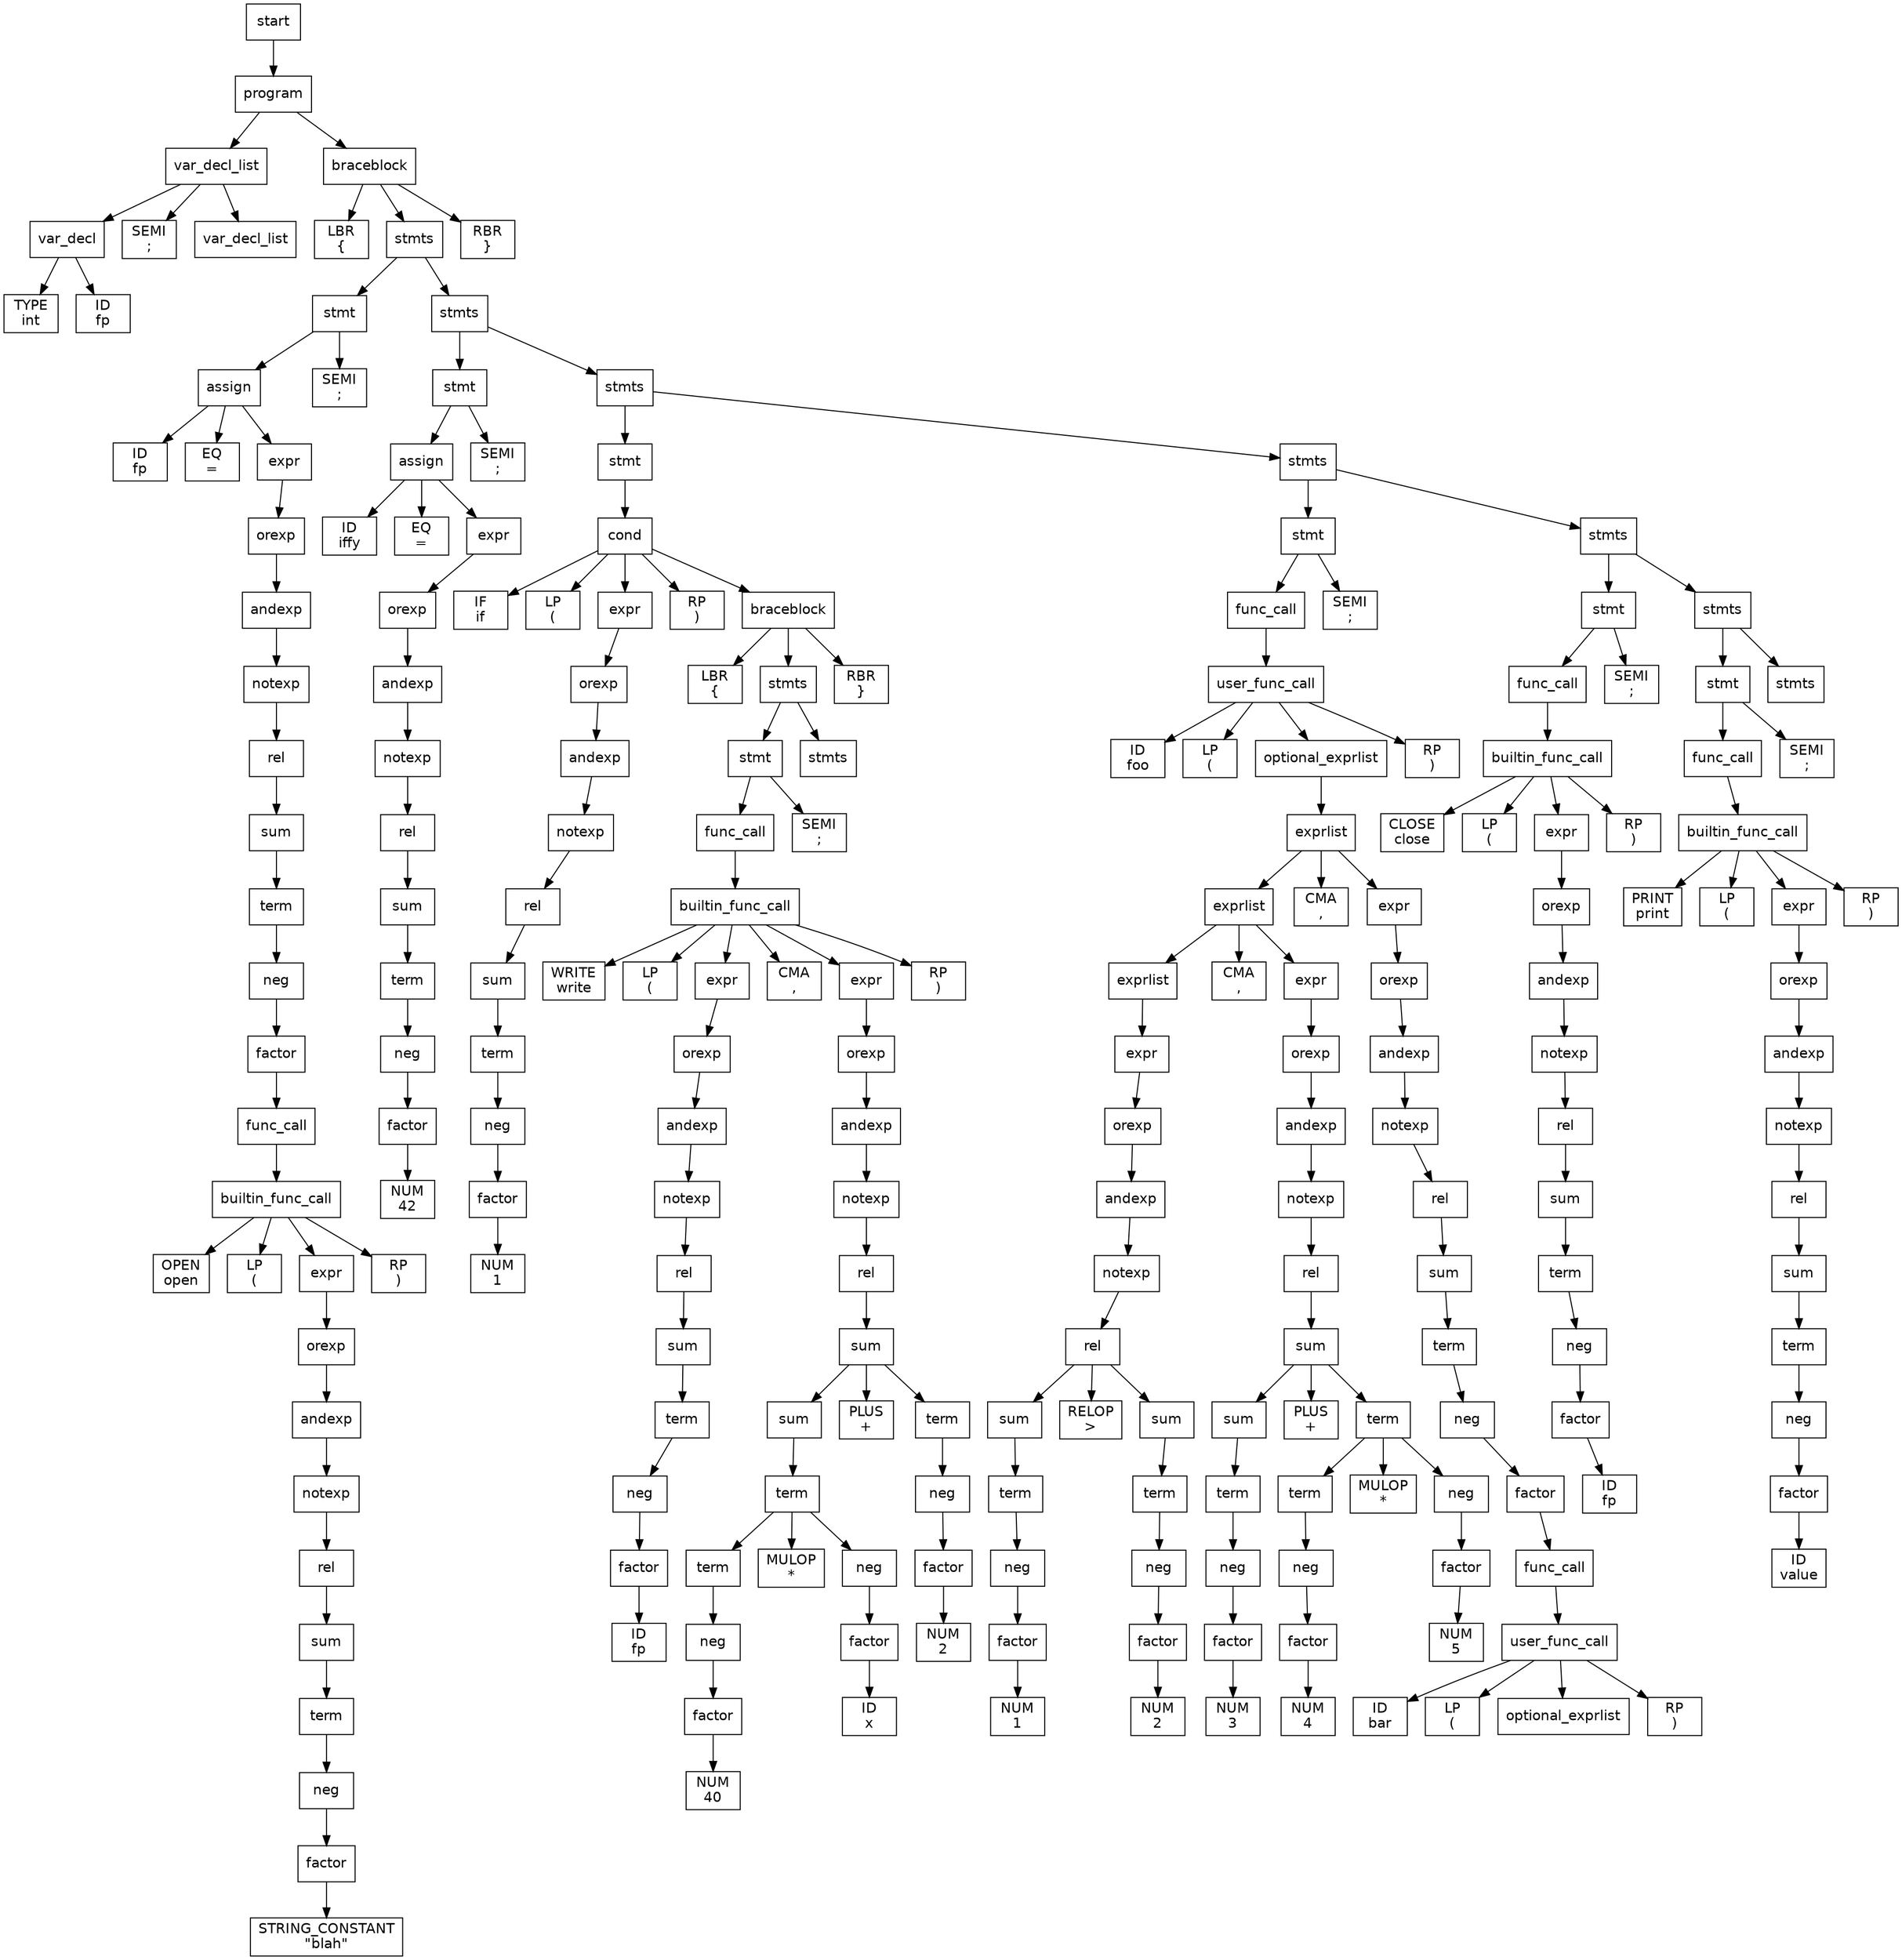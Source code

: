 digraph d{
node [fontname="Helvetica",shape=box];
n0 [label=<start>];
n1 [label=<program>];
n2 [label=<var_decl_list>];
n3 [label=<var_decl>];
n4 [label=<TYPE<br/>int>];
n5 [label=<ID<br/>fp>];
n6 [label=<SEMI<br/>;>];
n7 [label=<var_decl_list>];
n8 [label=<braceblock>];
n9 [label=<LBR<br/>{>];
n10 [label=<stmts>];
n11 [label=<stmt>];
n12 [label=<assign>];
n13 [label=<ID<br/>fp>];
n14 [label=<EQ<br/>=>];
n15 [label=<expr>];
n16 [label=<orexp>];
n17 [label=<andexp>];
n18 [label=<notexp>];
n19 [label=<rel>];
n20 [label=<sum>];
n21 [label=<term>];
n22 [label=<neg>];
n23 [label=<factor>];
n24 [label=<func_call>];
n25 [label=<builtin_func_call>];
n26 [label=<OPEN<br/>open>];
n27 [label=<LP<br/>(>];
n28 [label=<expr>];
n29 [label=<orexp>];
n30 [label=<andexp>];
n31 [label=<notexp>];
n32 [label=<rel>];
n33 [label=<sum>];
n34 [label=<term>];
n35 [label=<neg>];
n36 [label=<factor>];
n37 [label=<STRING_CONSTANT<br/>"blah">];
n38 [label=<RP<br/>)>];
n39 [label=<SEMI<br/>;>];
n40 [label=<stmts>];
n41 [label=<stmt>];
n42 [label=<assign>];
n43 [label=<ID<br/>iffy>];
n44 [label=<EQ<br/>=>];
n45 [label=<expr>];
n46 [label=<orexp>];
n47 [label=<andexp>];
n48 [label=<notexp>];
n49 [label=<rel>];
n50 [label=<sum>];
n51 [label=<term>];
n52 [label=<neg>];
n53 [label=<factor>];
n54 [label=<NUM<br/>42>];
n55 [label=<SEMI<br/>;>];
n56 [label=<stmts>];
n57 [label=<stmt>];
n58 [label=<cond>];
n59 [label=<IF<br/>if>];
n60 [label=<LP<br/>(>];
n61 [label=<expr>];
n62 [label=<orexp>];
n63 [label=<andexp>];
n64 [label=<notexp>];
n65 [label=<rel>];
n66 [label=<sum>];
n67 [label=<term>];
n68 [label=<neg>];
n69 [label=<factor>];
n70 [label=<NUM<br/>1>];
n71 [label=<RP<br/>)>];
n72 [label=<braceblock>];
n73 [label=<LBR<br/>{>];
n74 [label=<stmts>];
n75 [label=<stmt>];
n76 [label=<func_call>];
n77 [label=<builtin_func_call>];
n78 [label=<WRITE<br/>write>];
n79 [label=<LP<br/>(>];
n80 [label=<expr>];
n81 [label=<orexp>];
n82 [label=<andexp>];
n83 [label=<notexp>];
n84 [label=<rel>];
n85 [label=<sum>];
n86 [label=<term>];
n87 [label=<neg>];
n88 [label=<factor>];
n89 [label=<ID<br/>fp>];
n90 [label=<CMA<br/>,>];
n91 [label=<expr>];
n92 [label=<orexp>];
n93 [label=<andexp>];
n94 [label=<notexp>];
n95 [label=<rel>];
n96 [label=<sum>];
n97 [label=<sum>];
n98 [label=<term>];
n99 [label=<term>];
n100 [label=<neg>];
n101 [label=<factor>];
n102 [label=<NUM<br/>40>];
n103 [label=<MULOP<br/>*>];
n104 [label=<neg>];
n105 [label=<factor>];
n106 [label=<ID<br/>x>];
n107 [label=<PLUS<br/>+>];
n108 [label=<term>];
n109 [label=<neg>];
n110 [label=<factor>];
n111 [label=<NUM<br/>2>];
n112 [label=<RP<br/>)>];
n113 [label=<SEMI<br/>;>];
n114 [label=<stmts>];
n115 [label=<RBR<br/>}>];
n116 [label=<stmts>];
n117 [label=<stmt>];
n118 [label=<func_call>];
n119 [label=<user_func_call>];
n120 [label=<ID<br/>foo>];
n121 [label=<LP<br/>(>];
n122 [label=<optional_exprlist>];
n123 [label=<exprlist>];
n124 [label=<exprlist>];
n125 [label=<exprlist>];
n126 [label=<expr>];
n127 [label=<orexp>];
n128 [label=<andexp>];
n129 [label=<notexp>];
n130 [label=<rel>];
n131 [label=<sum>];
n132 [label=<term>];
n133 [label=<neg>];
n134 [label=<factor>];
n135 [label=<NUM<br/>1>];
n136 [label=<RELOP<br/>&gt;>];
n137 [label=<sum>];
n138 [label=<term>];
n139 [label=<neg>];
n140 [label=<factor>];
n141 [label=<NUM<br/>2>];
n142 [label=<CMA<br/>,>];
n143 [label=<expr>];
n144 [label=<orexp>];
n145 [label=<andexp>];
n146 [label=<notexp>];
n147 [label=<rel>];
n148 [label=<sum>];
n149 [label=<sum>];
n150 [label=<term>];
n151 [label=<neg>];
n152 [label=<factor>];
n153 [label=<NUM<br/>3>];
n154 [label=<PLUS<br/>+>];
n155 [label=<term>];
n156 [label=<term>];
n157 [label=<neg>];
n158 [label=<factor>];
n159 [label=<NUM<br/>4>];
n160 [label=<MULOP<br/>*>];
n161 [label=<neg>];
n162 [label=<factor>];
n163 [label=<NUM<br/>5>];
n164 [label=<CMA<br/>,>];
n165 [label=<expr>];
n166 [label=<orexp>];
n167 [label=<andexp>];
n168 [label=<notexp>];
n169 [label=<rel>];
n170 [label=<sum>];
n171 [label=<term>];
n172 [label=<neg>];
n173 [label=<factor>];
n174 [label=<func_call>];
n175 [label=<user_func_call>];
n176 [label=<ID<br/>bar>];
n177 [label=<LP<br/>(>];
n178 [label=<optional_exprlist>];
n179 [label=<RP<br/>)>];
n180 [label=<RP<br/>)>];
n181 [label=<SEMI<br/>;>];
n182 [label=<stmts>];
n183 [label=<stmt>];
n184 [label=<func_call>];
n185 [label=<builtin_func_call>];
n186 [label=<CLOSE<br/>close>];
n187 [label=<LP<br/>(>];
n188 [label=<expr>];
n189 [label=<orexp>];
n190 [label=<andexp>];
n191 [label=<notexp>];
n192 [label=<rel>];
n193 [label=<sum>];
n194 [label=<term>];
n195 [label=<neg>];
n196 [label=<factor>];
n197 [label=<ID<br/>fp>];
n198 [label=<RP<br/>)>];
n199 [label=<SEMI<br/>;>];
n200 [label=<stmts>];
n201 [label=<stmt>];
n202 [label=<func_call>];
n203 [label=<builtin_func_call>];
n204 [label=<PRINT<br/>print>];
n205 [label=<LP<br/>(>];
n206 [label=<expr>];
n207 [label=<orexp>];
n208 [label=<andexp>];
n209 [label=<notexp>];
n210 [label=<rel>];
n211 [label=<sum>];
n212 [label=<term>];
n213 [label=<neg>];
n214 [label=<factor>];
n215 [label=<ID<br/>value>];
n216 [label=<RP<br/>)>];
n217 [label=<SEMI<br/>;>];
n218 [label=<stmts>];
n219 [label=<RBR<br/>}>];
n0 -> n1;
n1 -> n2;
n1 -> n8;
n2 -> n3;
n2 -> n6;
n2 -> n7;
n3 -> n4;
n3 -> n5;
n8 -> n9;
n8 -> n10;
n8 -> n219;
n10 -> n11;
n10 -> n40;
n11 -> n12;
n11 -> n39;
n12 -> n13;
n12 -> n14;
n12 -> n15;
n15 -> n16;
n16 -> n17;
n17 -> n18;
n18 -> n19;
n19 -> n20;
n20 -> n21;
n21 -> n22;
n22 -> n23;
n23 -> n24;
n24 -> n25;
n25 -> n26;
n25 -> n27;
n25 -> n28;
n25 -> n38;
n28 -> n29;
n29 -> n30;
n30 -> n31;
n31 -> n32;
n32 -> n33;
n33 -> n34;
n34 -> n35;
n35 -> n36;
n36 -> n37;
n40 -> n41;
n40 -> n56;
n41 -> n42;
n41 -> n55;
n42 -> n43;
n42 -> n44;
n42 -> n45;
n45 -> n46;
n46 -> n47;
n47 -> n48;
n48 -> n49;
n49 -> n50;
n50 -> n51;
n51 -> n52;
n52 -> n53;
n53 -> n54;
n56 -> n57;
n56 -> n116;
n57 -> n58;
n58 -> n59;
n58 -> n60;
n58 -> n61;
n58 -> n71;
n58 -> n72;
n61 -> n62;
n62 -> n63;
n63 -> n64;
n64 -> n65;
n65 -> n66;
n66 -> n67;
n67 -> n68;
n68 -> n69;
n69 -> n70;
n72 -> n73;
n72 -> n74;
n72 -> n115;
n74 -> n75;
n74 -> n114;
n75 -> n76;
n75 -> n113;
n76 -> n77;
n77 -> n78;
n77 -> n79;
n77 -> n80;
n77 -> n90;
n77 -> n91;
n77 -> n112;
n80 -> n81;
n81 -> n82;
n82 -> n83;
n83 -> n84;
n84 -> n85;
n85 -> n86;
n86 -> n87;
n87 -> n88;
n88 -> n89;
n91 -> n92;
n92 -> n93;
n93 -> n94;
n94 -> n95;
n95 -> n96;
n96 -> n97;
n96 -> n107;
n96 -> n108;
n97 -> n98;
n98 -> n99;
n98 -> n103;
n98 -> n104;
n99 -> n100;
n100 -> n101;
n101 -> n102;
n104 -> n105;
n105 -> n106;
n108 -> n109;
n109 -> n110;
n110 -> n111;
n116 -> n117;
n116 -> n182;
n117 -> n118;
n117 -> n181;
n118 -> n119;
n119 -> n120;
n119 -> n121;
n119 -> n122;
n119 -> n180;
n122 -> n123;
n123 -> n124;
n123 -> n164;
n123 -> n165;
n124 -> n125;
n124 -> n142;
n124 -> n143;
n125 -> n126;
n126 -> n127;
n127 -> n128;
n128 -> n129;
n129 -> n130;
n130 -> n131;
n130 -> n136;
n130 -> n137;
n131 -> n132;
n132 -> n133;
n133 -> n134;
n134 -> n135;
n137 -> n138;
n138 -> n139;
n139 -> n140;
n140 -> n141;
n143 -> n144;
n144 -> n145;
n145 -> n146;
n146 -> n147;
n147 -> n148;
n148 -> n149;
n148 -> n154;
n148 -> n155;
n149 -> n150;
n150 -> n151;
n151 -> n152;
n152 -> n153;
n155 -> n156;
n155 -> n160;
n155 -> n161;
n156 -> n157;
n157 -> n158;
n158 -> n159;
n161 -> n162;
n162 -> n163;
n165 -> n166;
n166 -> n167;
n167 -> n168;
n168 -> n169;
n169 -> n170;
n170 -> n171;
n171 -> n172;
n172 -> n173;
n173 -> n174;
n174 -> n175;
n175 -> n176;
n175 -> n177;
n175 -> n178;
n175 -> n179;
n182 -> n183;
n182 -> n200;
n183 -> n184;
n183 -> n199;
n184 -> n185;
n185 -> n186;
n185 -> n187;
n185 -> n188;
n185 -> n198;
n188 -> n189;
n189 -> n190;
n190 -> n191;
n191 -> n192;
n192 -> n193;
n193 -> n194;
n194 -> n195;
n195 -> n196;
n196 -> n197;
n200 -> n201;
n200 -> n218;
n201 -> n202;
n201 -> n217;
n202 -> n203;
n203 -> n204;
n203 -> n205;
n203 -> n206;
n203 -> n216;
n206 -> n207;
n207 -> n208;
n208 -> n209;
n209 -> n210;
n210 -> n211;
n211 -> n212;
n212 -> n213;
n213 -> n214;
n214 -> n215;
}